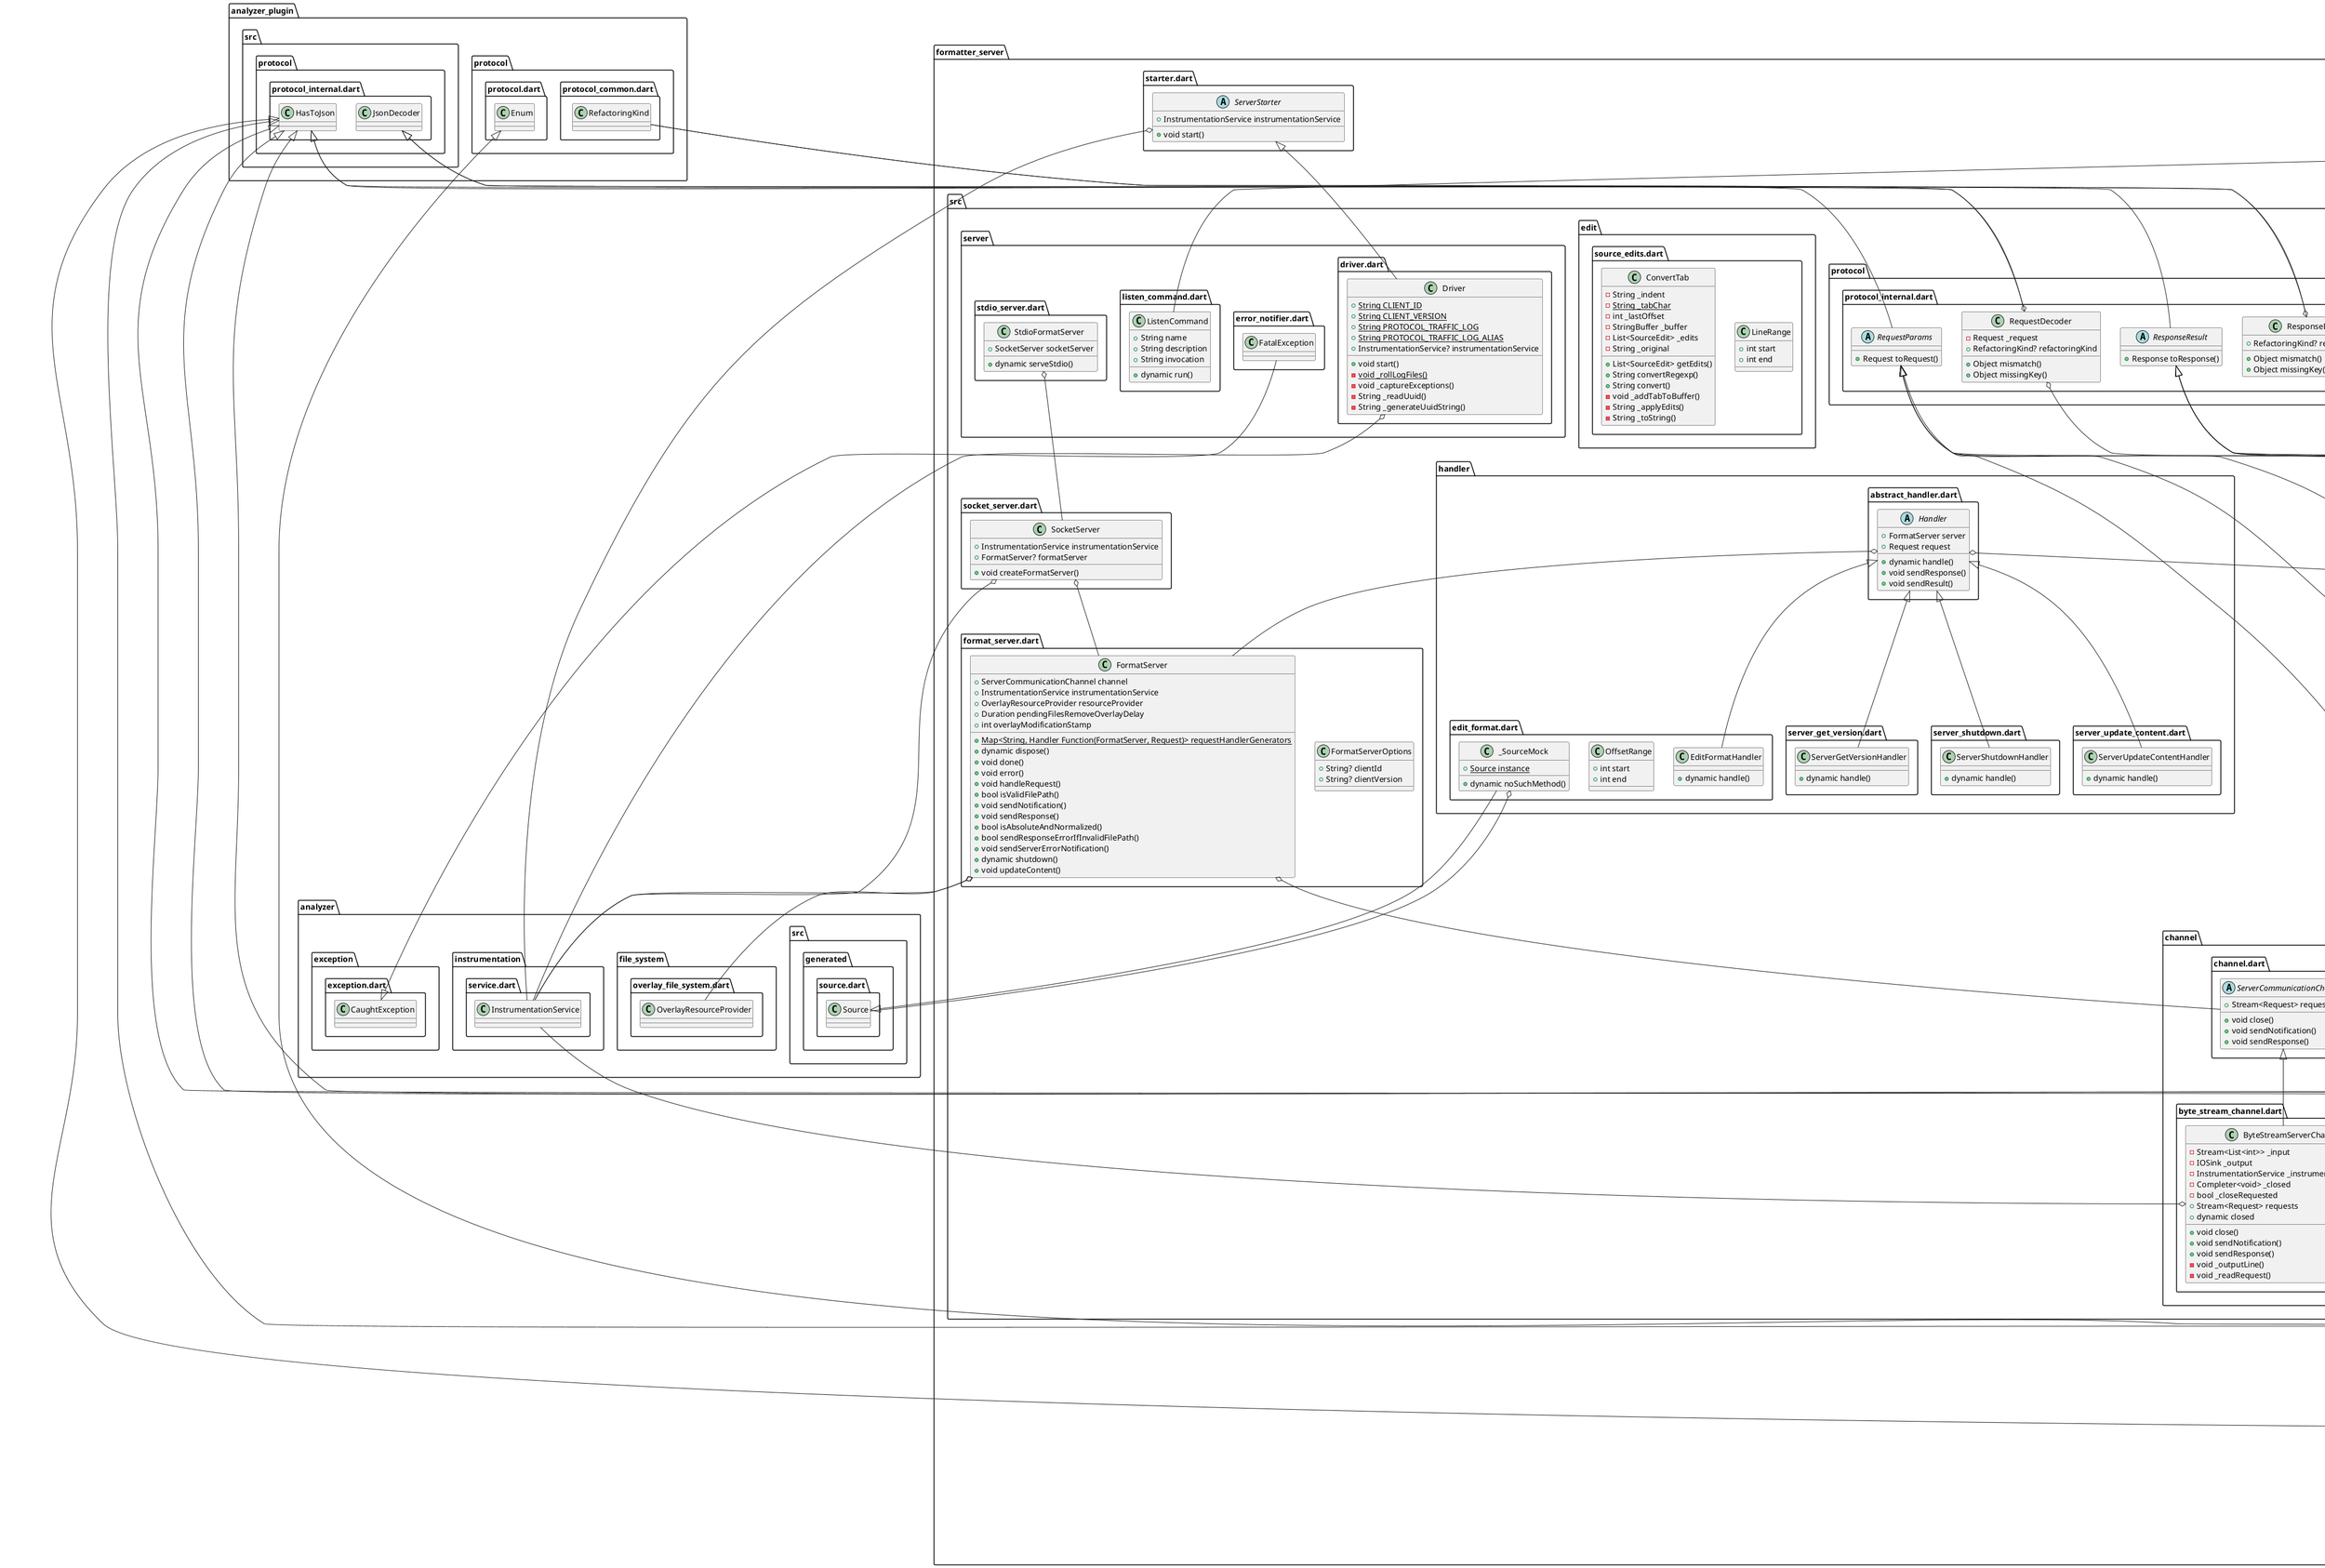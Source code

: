 @startuml
set namespaceSeparator ::

class "formatter_server::protocol::protocol.dart::Request" {
  {static} +String ID
  {static} +String METHOD
  {static} +String PARAMS
  {static} +String CLIENT_REQUEST_TIME
  +String id
  +String method
  +Map<String, Object?> params
  +int? clientRequestTime
  +int hashCode
  +int? timeSinceRequest
  +bool ==()
  +Map<String, Object> toJson()
  -bool _equalLists()
  -bool _equalMaps()
  -bool _equalObjects()
  {static} +Request? fromJson()
  {static} +Request? fromString()
}

class "formatter_server::protocol::protocol.dart::RequestFailure" {
  +Response response
}

"formatter_server::protocol::protocol.dart::RequestFailure" o-- "formatter_server::protocol::protocol.dart::Response"
"dart::core::Exception" <|-- "formatter_server::protocol::protocol.dart::RequestFailure"

class "formatter_server::protocol::protocol.dart::Response" {
  {static} +Response DELAYED_RESPONSE
  {static} +String ID
  {static} +String ERROR
  {static} +String RESULT
  +String id
  +RequestError? error
  +Map<String, Object?>? result
  +Map<String, Object> toJson()
  {static} +Response? fromJson()
}

"formatter_server::protocol::protocol.dart::Response" o-- "formatter_server::protocol::protocol.dart::Response"
"formatter_server::protocol::protocol.dart::Response" o-- "formatter_server::protocol::protocol_generated.dart::RequestError"

class "formatter_server::protocol::protocol_generated.dart::CodeStyle" {
  +int code
  +int hashCode
  +Map<String, Object> toJson()
  +String toString()
  +bool ==()
}

"analyzer_plugin::src::protocol::protocol_internal.dart::HasToJson" <|-- "formatter_server::protocol::protocol_generated.dart::CodeStyle"

class "formatter_server::protocol::protocol_generated.dart::EditFormatParams" {
  +String file
  +int selectionOffset
  +int selectionLength
  +bool? selectionOnly
  +int? lineLength
  +TabSize? tabSize
  +bool? insertSpaces
  +CodeStyle? codeStyle
  +int hashCode
  +Map<String, Object> toJson()
  +Request toRequest()
  +String toString()
  +bool ==()
}

"formatter_server::protocol::protocol_generated.dart::EditFormatParams" o-- "formatter_server::protocol::protocol_generated.dart::TabSize"
"formatter_server::protocol::protocol_generated.dart::EditFormatParams" o-- "formatter_server::protocol::protocol_generated.dart::CodeStyle"
"formatter_server::src::protocol::protocol_internal.dart::RequestParams" <|-- "formatter_server::protocol::protocol_generated.dart::EditFormatParams"

class "formatter_server::protocol::protocol_generated.dart::EditFormatResult" {
  +List<SourceEdit> edits
  +int selectionOffset
  +int selectionLength
  +int hashCode
  +Map<String, Object> toJson()
  +Response toResponse()
  +String toString()
  +bool ==()
}

"formatter_server::src::protocol::protocol_internal.dart::ResponseResult" <|-- "formatter_server::protocol::protocol_generated.dart::EditFormatResult"

class "formatter_server::protocol::protocol_generated.dart::RequestError" {
  +RequestErrorCode code
  +String message
  +String? stackTrace
  +int hashCode
  +Map<String, Object> toJson()
  +String toString()
  +bool ==()
}

"formatter_server::protocol::protocol_generated.dart::RequestError" o-- "formatter_server::protocol::protocol_generated.dart::RequestErrorCode"
"analyzer_plugin::src::protocol::protocol_internal.dart::HasToJson" <|-- "formatter_server::protocol::protocol_generated.dart::RequestError"

class "formatter_server::protocol::protocol_generated.dart::RequestErrorCode" {
  {static} +RequestErrorCode FORMAT_INVALID_FILE
  {static} +RequestErrorCode FORMAT_WITH_ERRORS
  {static} +RequestErrorCode FORMAT_RANGE_ERROR
  {static} +RequestErrorCode INVALID_FILE_PATH_FORMAT
  {static} +RequestErrorCode INVALID_OVERLAY_CHANGE
  {static} +RequestErrorCode INVALID_OVERLAY_RANGE
  {static} +RequestErrorCode INVALID_PARAMETER
  {static} +RequestErrorCode INVALID_REQUEST
  {static} +RequestErrorCode SERVER_ALREADY_STARTED
  {static} +RequestErrorCode SERVER_ERROR
  {static} +RequestErrorCode UNKNOWN_REQUEST
  {static} +RequestErrorCode UNSUPPORTED_FEATURE
  {static} +List<RequestErrorCode> VALUES
  +String name
  +String toString()
  +String toJson()
}

"formatter_server::protocol::protocol_generated.dart::RequestErrorCode" o-- "formatter_server::protocol::protocol_generated.dart::RequestErrorCode"
"analyzer_plugin::protocol::protocol.dart::Enum" <|-- "formatter_server::protocol::protocol_generated.dart::RequestErrorCode"

class "formatter_server::protocol::protocol_generated.dart::ServerConnectedParams" {
  +String version
  +int pid
  +int hashCode
  +Map<String, Object> toJson()
  +Notification toNotification()
  +String toString()
  +bool ==()
}

"analyzer_plugin::src::protocol::protocol_internal.dart::HasToJson" <|-- "formatter_server::protocol::protocol_generated.dart::ServerConnectedParams"

class "formatter_server::protocol::protocol_generated.dart::ServerErrorParams" {
  +bool isFatal
  +String message
  +String stackTrace
  +int hashCode
  +Map<String, Object> toJson()
  +Notification toNotification()
  +String toString()
  +bool ==()
}

"analyzer_plugin::src::protocol::protocol_internal.dart::HasToJson" <|-- "formatter_server::protocol::protocol_generated.dart::ServerErrorParams"

class "formatter_server::protocol::protocol_generated.dart::ServerGetVersionParams" {
  +int hashCode
  +Map<String, Object> toJson()
  +Request toRequest()
  +bool ==()
}

"formatter_server::src::protocol::protocol_internal.dart::RequestParams" <|-- "formatter_server::protocol::protocol_generated.dart::ServerGetVersionParams"

class "formatter_server::protocol::protocol_generated.dart::ServerGetVersionResult" {
  +String version
  +String protocol
  +int hashCode
  +Map<String, Object> toJson()
  +Response toResponse()
  +String toString()
  +bool ==()
}

"formatter_server::src::protocol::protocol_internal.dart::ResponseResult" <|-- "formatter_server::protocol::protocol_generated.dart::ServerGetVersionResult"

class "formatter_server::protocol::protocol_generated.dart::ServerShutdownParams" {
  +int hashCode
  +Map<String, Object> toJson()
  +Request toRequest()
  +bool ==()
}

"formatter_server::src::protocol::protocol_internal.dart::RequestParams" <|-- "formatter_server::protocol::protocol_generated.dart::ServerShutdownParams"

class "formatter_server::protocol::protocol_generated.dart::ServerShutdownResult" {
  +int hashCode
  +Map<String, Object> toJson()
  +Response toResponse()
  +bool ==()
}

"formatter_server::src::protocol::protocol_internal.dart::ResponseResult" <|-- "formatter_server::protocol::protocol_generated.dart::ServerShutdownResult"

class "formatter_server::protocol::protocol_generated.dart::ServerUpdateContentParams" {
  +Map<String, Object> files
  +int hashCode
  +Map<String, Object> toJson()
  +Request toRequest()
  +String toString()
  +bool ==()
}

"formatter_server::src::protocol::protocol_internal.dart::RequestParams" <|-- "formatter_server::protocol::protocol_generated.dart::ServerUpdateContentParams"

class "formatter_server::protocol::protocol_generated.dart::ServerUpdateContentResult" {
  +int hashCode
  +Map<String, Object> toJson()
  +Response toResponse()
  +String toString()
  +bool ==()
}

"formatter_server::src::protocol::protocol_internal.dart::ResponseResult" <|-- "formatter_server::protocol::protocol_generated.dart::ServerUpdateContentResult"

class "formatter_server::protocol::protocol_generated.dart::TabSize" {
  +int block
  +int cascade
  +int expression
  +int constructorInitializer
  +int hashCode
  +Map<String, Object> toJson()
  +String toString()
  +bool ==()
}

"analyzer_plugin::src::protocol::protocol_internal.dart::HasToJson" <|-- "formatter_server::protocol::protocol_generated.dart::TabSize"

class "formatter_server::src::channel::byte_stream_channel.dart::ByteStreamServerChannel" {
  -Stream<List<int>> _input
  -IOSink _output
  -InstrumentationService _instrumentationService
  -Completer<void> _closed
  -bool _closeRequested
  +Stream<Request> requests
  +dynamic closed
  +void close()
  +void sendNotification()
  +void sendResponse()
  -void _outputLine()
  -void _readRequest()
}

"formatter_server::src::channel::byte_stream_channel.dart::ByteStreamServerChannel" o-- "dart::async::Stream<List<int>>"
"formatter_server::src::channel::byte_stream_channel.dart::ByteStreamServerChannel" o-- "dart::io::IOSink"
"formatter_server::src::channel::byte_stream_channel.dart::ByteStreamServerChannel" o-- "analyzer::instrumentation::service.dart::InstrumentationService"
"formatter_server::src::channel::byte_stream_channel.dart::ByteStreamServerChannel" o-- "dart::async::Completer<void>"
"formatter_server::src::channel::byte_stream_channel.dart::ByteStreamServerChannel" o-- "dart::async::Stream<Request>"
"formatter_server::src::channel::channel.dart::ServerCommunicationChannel" <|-- "formatter_server::src::channel::byte_stream_channel.dart::ByteStreamServerChannel"

abstract class "formatter_server::src::channel::channel.dart::ServerCommunicationChannel" {
  +Stream<Request> requests
  +void close()
  +void sendNotification()
  +void sendResponse()
}

"formatter_server::src::channel::channel.dart::ServerCommunicationChannel" o-- "dart::async::Stream<Request>"

class "formatter_server::src::edit::source_edits.dart::LineRange" {
  +int start
  +int end
}

class "formatter_server::src::edit::source_edits.dart::ConvertTab" {
  -String _indent
  {static} -String _tabChar
  -int _lastOffset
  -StringBuffer _buffer
  -List<SourceEdit> _edits
  -String _original
  +List<SourceEdit> getEdits()
  +String convertRegexp()
  +String convert()
  -void _addTabToBuffer()
  -String _applyEdits()
  -String _toString()
}

class "formatter_server::src::format_server.dart::FormatServerOptions" {
  +String? clientId
  +String? clientVersion
}

class "formatter_server::src::format_server.dart::FormatServer" {
  {static} +Map<String, Handler Function(FormatServer, Request)> requestHandlerGenerators
  +ServerCommunicationChannel channel
  +InstrumentationService instrumentationService
  +OverlayResourceProvider resourceProvider
  +Duration pendingFilesRemoveOverlayDelay
  +int overlayModificationStamp
  +dynamic dispose()
  +void done()
  +void error()
  +void handleRequest()
  +bool isValidFilePath()
  +void sendNotification()
  +void sendResponse()
  +bool isAbsoluteAndNormalized()
  +bool sendResponseErrorIfInvalidFilePath()
  +void sendServerErrorNotification()
  +dynamic shutdown()
  +void updateContent()
}

"formatter_server::src::format_server.dart::FormatServer" o-- "formatter_server::src::channel::channel.dart::ServerCommunicationChannel"
"formatter_server::src::format_server.dart::FormatServer" o-- "analyzer::instrumentation::service.dart::InstrumentationService"
"formatter_server::src::format_server.dart::FormatServer" o-- "analyzer::file_system::overlay_file_system.dart::OverlayResourceProvider"

abstract class "formatter_server::src::handler::abstract_handler.dart::Handler" {
  +FormatServer server
  +Request request
  +dynamic handle()
  +void sendResponse()
  +void sendResult()
}

"formatter_server::src::handler::abstract_handler.dart::Handler" o-- "formatter_server::src::format_server.dart::FormatServer"
"formatter_server::src::handler::abstract_handler.dart::Handler" o-- "formatter_server::protocol::protocol.dart::Request"

class "formatter_server::src::handler::edit_format.dart::EditFormatHandler" {
  +dynamic handle()
}

"formatter_server::src::handler::abstract_handler.dart::Handler" <|-- "formatter_server::src::handler::edit_format.dart::EditFormatHandler"

class "formatter_server::src::handler::edit_format.dart::OffsetRange" {
  +int start
  +int end
}

class "formatter_server::src::handler::edit_format.dart::_SourceMock" {
  {static} +Source instance
  +dynamic noSuchMethod()
}

"formatter_server::src::handler::edit_format.dart::_SourceMock" o-- "analyzer::src::generated::source.dart::Source"
"analyzer::src::generated::source.dart::Source" <|-- "formatter_server::src::handler::edit_format.dart::_SourceMock"

class "formatter_server::src::handler::server_get_version.dart::ServerGetVersionHandler" {
  +dynamic handle()
}

"formatter_server::src::handler::abstract_handler.dart::Handler" <|-- "formatter_server::src::handler::server_get_version.dart::ServerGetVersionHandler"

class "formatter_server::src::handler::server_shutdown.dart::ServerShutdownHandler" {
  +dynamic handle()
}

"formatter_server::src::handler::abstract_handler.dart::Handler" <|-- "formatter_server::src::handler::server_shutdown.dart::ServerShutdownHandler"

class "formatter_server::src::handler::server_update_content.dart::ServerUpdateContentHandler" {
  +dynamic handle()
}

"formatter_server::src::handler::abstract_handler.dart::Handler" <|-- "formatter_server::src::handler::server_update_content.dart::ServerUpdateContentHandler"

class "formatter_server::src::protocol::protocol_internal.dart::RequestDecoder" {
  -Request _request
  +RefactoringKind? refactoringKind
  +Object mismatch()
  +Object missingKey()
}

"formatter_server::src::protocol::protocol_internal.dart::RequestDecoder" o-- "formatter_server::protocol::protocol.dart::Request"
"formatter_server::src::protocol::protocol_internal.dart::RequestDecoder" o-- "analyzer_plugin::protocol::protocol_common.dart::RefactoringKind"
"analyzer_plugin::src::protocol::protocol_internal.dart::JsonDecoder" <|-- "formatter_server::src::protocol::protocol_internal.dart::RequestDecoder"

abstract class "formatter_server::src::protocol::protocol_internal.dart::RequestParams" {
  +Request toRequest()
}

"analyzer_plugin::src::protocol::protocol_internal.dart::HasToJson" <|-- "formatter_server::src::protocol::protocol_internal.dart::RequestParams"

class "formatter_server::src::protocol::protocol_internal.dart::ResponseDecoder" {
  +RefactoringKind? refactoringKind
  +Object mismatch()
  +Object missingKey()
}

"formatter_server::src::protocol::protocol_internal.dart::ResponseDecoder" o-- "analyzer_plugin::protocol::protocol_common.dart::RefactoringKind"
"analyzer_plugin::src::protocol::protocol_internal.dart::JsonDecoder" <|-- "formatter_server::src::protocol::protocol_internal.dart::ResponseDecoder"

abstract class "formatter_server::src::protocol::protocol_internal.dart::ResponseResult" {
  +Response toResponse()
}

"analyzer_plugin::src::protocol::protocol_internal.dart::HasToJson" <|-- "formatter_server::src::protocol::protocol_internal.dart::ResponseResult"

class "formatter_server::src::server::driver.dart::Driver" {
  {static} +String CLIENT_ID
  {static} +String CLIENT_VERSION
  {static} +String PROTOCOL_TRAFFIC_LOG
  {static} +String PROTOCOL_TRAFFIC_LOG_ALIAS
  +InstrumentationService? instrumentationService
  +void start()
  {static} -void _rollLogFiles()
  -void _captureExceptions()
  -String _readUuid()
  -String _generateUuidString()
}

"formatter_server::src::server::driver.dart::Driver" o-- "analyzer::instrumentation::service.dart::InstrumentationService"
"formatter_server::starter.dart::ServerStarter" <|-- "formatter_server::src::server::driver.dart::Driver"

class "formatter_server::src::server::error_notifier.dart::FatalException" {
}

"analyzer::exception::exception.dart::CaughtException" <|-- "formatter_server::src::server::error_notifier.dart::FatalException"

class "formatter_server::src::server::listen_command.dart::ListenCommand" {
  +String name
  +String description
  +String invocation
  +dynamic run()
}

"args::command_runner.dart::Command" <|-- "formatter_server::src::server::listen_command.dart::ListenCommand"

class "formatter_server::src::server::stdio_server.dart::StdioFormatServer" {
  +SocketServer socketServer
  +dynamic serveStdio()
}

"formatter_server::src::server::stdio_server.dart::StdioFormatServer" o-- "formatter_server::src::socket_server.dart::SocketServer"

class "formatter_server::src::socket_server.dart::SocketServer" {
  +InstrumentationService instrumentationService
  +FormatServer? formatServer
  +void createFormatServer()
}

"formatter_server::src::socket_server.dart::SocketServer" o-- "analyzer::instrumentation::service.dart::InstrumentationService"
"formatter_server::src::socket_server.dart::SocketServer" o-- "formatter_server::src::format_server.dart::FormatServer"

abstract class "formatter_server::starter.dart::ServerStarter" {
  +InstrumentationService instrumentationService
  +void start()
}

"formatter_server::starter.dart::ServerStarter" o-- "analyzer::instrumentation::service.dart::InstrumentationService"


@enduml
